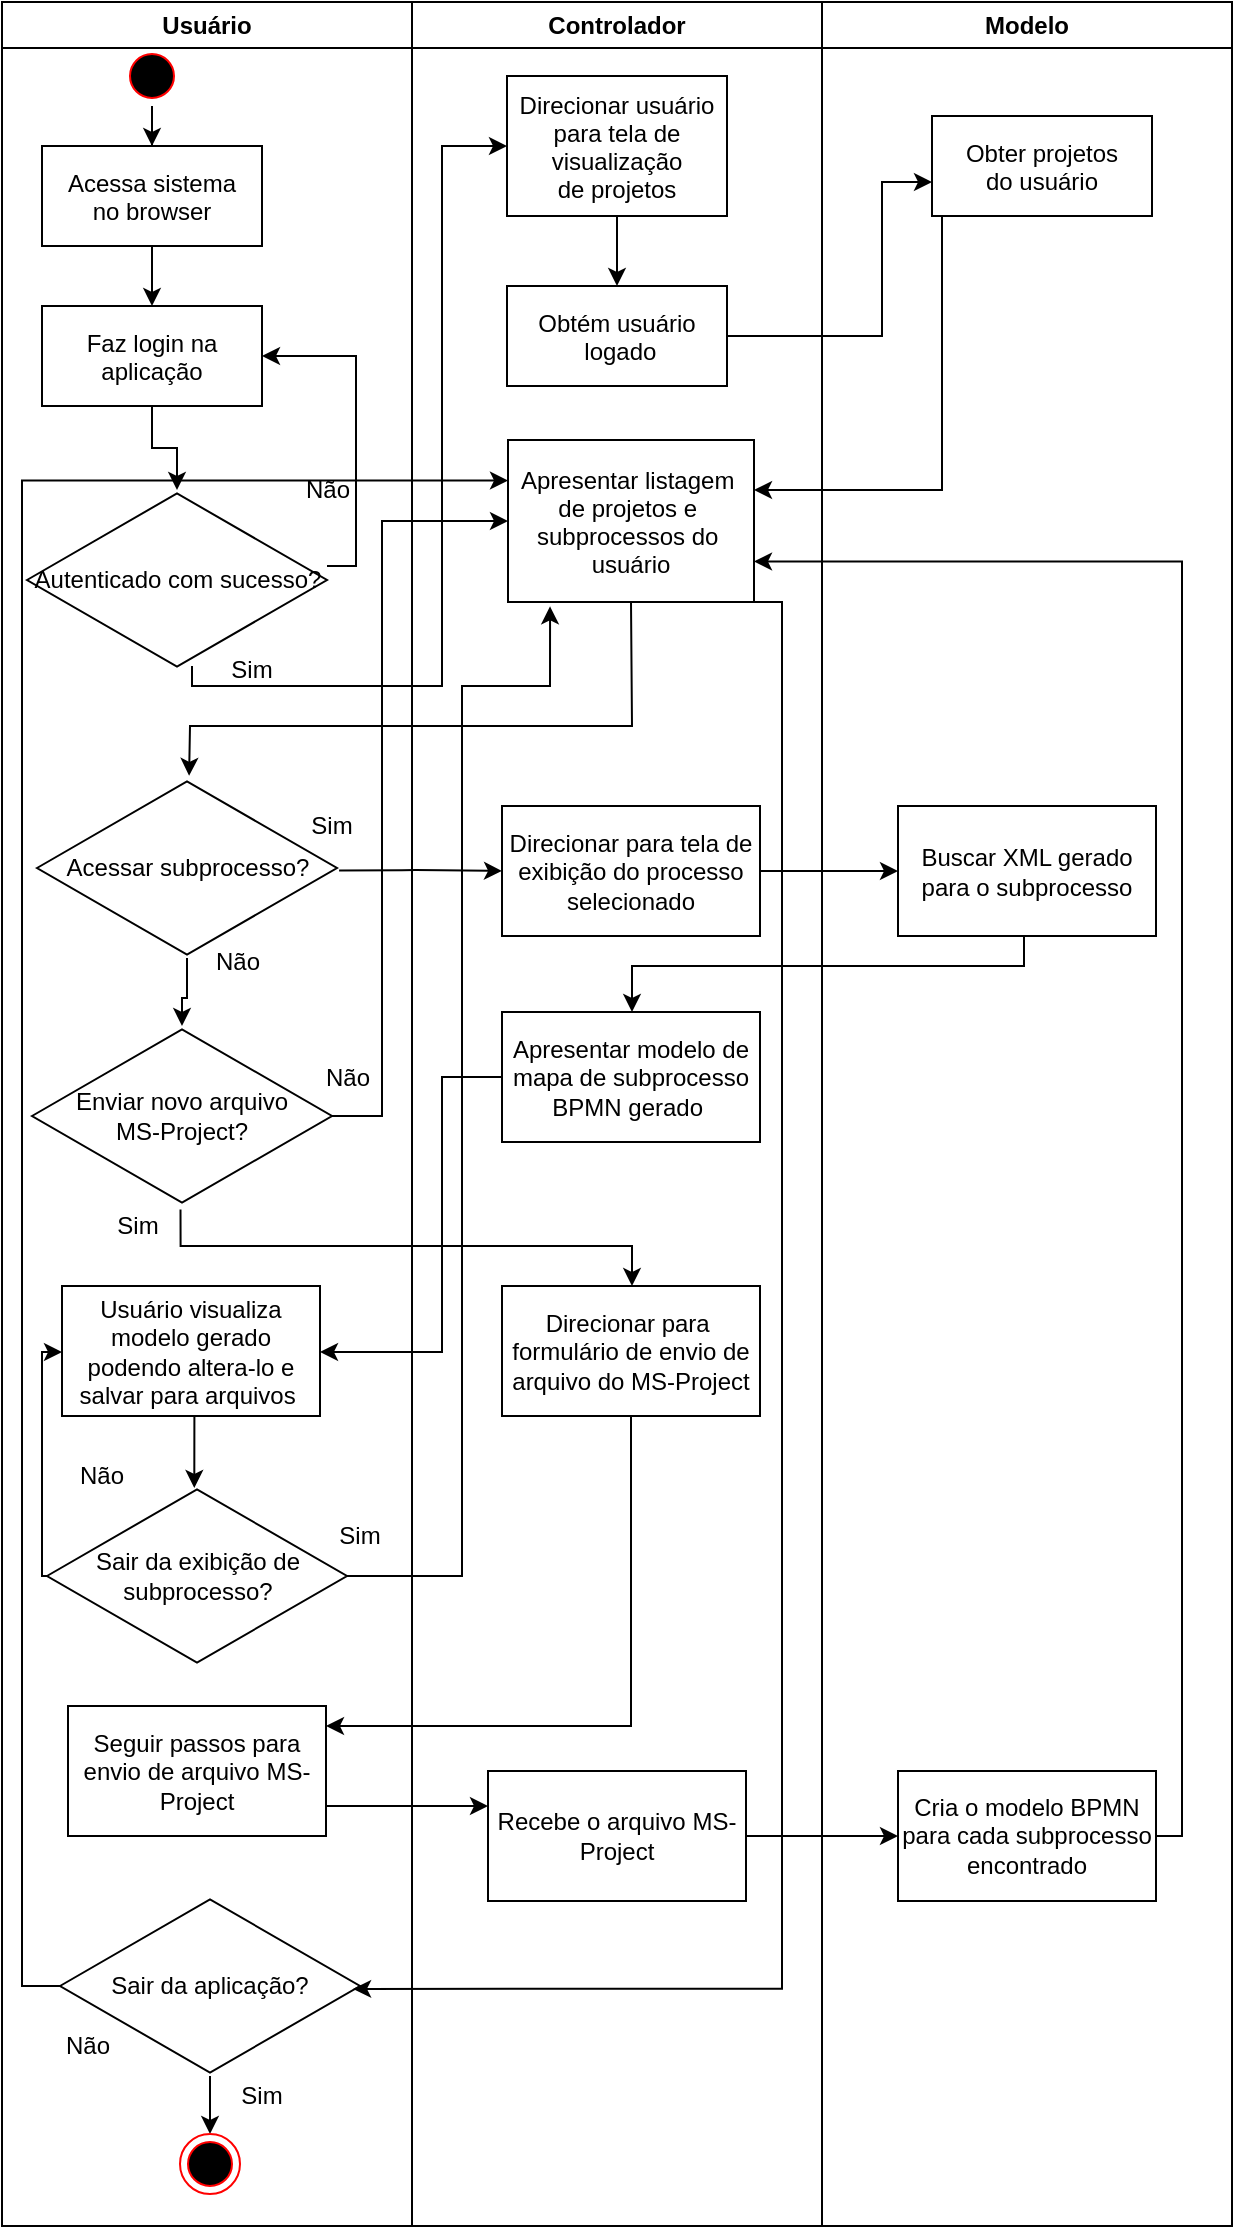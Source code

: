 <mxfile version="10.8.0" type="google"><diagram name="Page-1" id="e7e014a7-5840-1c2e-5031-d8a46d1fe8dd"><mxGraphModel dx="697" dy="428" grid="1" gridSize="10" guides="1" tooltips="1" connect="1" arrows="1" fold="1" page="1" pageScale="1" pageWidth="1169" pageHeight="826" background="#ffffff" math="0" shadow="0"><root><mxCell id="0"/><mxCell id="1" parent="0"/><mxCell id="2" value="Usuário" style="swimlane;whiteSpace=wrap" parent="1" vertex="1"><mxGeometry x="240" y="128" width="205" height="1112" as="geometry"/></mxCell><mxCell id="a6msA7lQ1YZcOyleT6-u-70" value="" style="edgeStyle=orthogonalEdgeStyle;rounded=0;orthogonalLoop=1;jettySize=auto;html=1;fontFamily=Courier New;" parent="2" source="5" target="7" edge="1"><mxGeometry relative="1" as="geometry"/></mxCell><mxCell id="5" value="" style="ellipse;shape=startState;fillColor=#000000;strokeColor=#ff0000;" parent="2" vertex="1"><mxGeometry x="60" y="22" width="30" height="30" as="geometry"/></mxCell><mxCell id="a6msA7lQ1YZcOyleT6-u-71" value="" style="edgeStyle=orthogonalEdgeStyle;rounded=0;orthogonalLoop=1;jettySize=auto;html=1;fontFamily=Courier New;" parent="2" source="7" target="a6msA7lQ1YZcOyleT6-u-65" edge="1"><mxGeometry relative="1" as="geometry"/></mxCell><mxCell id="7" value="Acessa sistema &#10;no browser" style="" parent="2" vertex="1"><mxGeometry x="20" y="72" width="110" height="50" as="geometry"/></mxCell><mxCell id="a6msA7lQ1YZcOyleT6-u-73" value="" style="edgeStyle=orthogonalEdgeStyle;rounded=0;orthogonalLoop=1;jettySize=auto;html=1;fontFamily=Courier New;" parent="2" source="a6msA7lQ1YZcOyleT6-u-65" target="a6msA7lQ1YZcOyleT6-u-72" edge="1"><mxGeometry relative="1" as="geometry"/></mxCell><mxCell id="a6msA7lQ1YZcOyleT6-u-65" value="Faz login na &#10;aplicação" style="" parent="2" vertex="1"><mxGeometry x="20" y="152" width="110" height="50" as="geometry"/></mxCell><mxCell id="AlZIelzajuuVD9yWBd3c-8" value="" style="edgeStyle=orthogonalEdgeStyle;rounded=0;orthogonalLoop=1;jettySize=auto;html=1;fontFamily=Helvetica;entryX=1;entryY=0.5;entryDx=0;entryDy=0;" parent="2" source="a6msA7lQ1YZcOyleT6-u-72" target="a6msA7lQ1YZcOyleT6-u-65" edge="1"><mxGeometry relative="1" as="geometry"><mxPoint x="165.5" y="174" as="targetPoint"/><Array as="points"><mxPoint x="177" y="282"/><mxPoint x="177" y="177"/></Array></mxGeometry></mxCell><mxCell id="a6msA7lQ1YZcOyleT6-u-72" value="Autenticado com sucesso?" style="html=1;whiteSpace=wrap;aspect=fixed;shape=isoRectangle;fontFamily=Helvetica;" parent="2" vertex="1"><mxGeometry x="12.5" y="244" width="150" height="90" as="geometry"/></mxCell><mxCell id="AlZIelzajuuVD9yWBd3c-9" value="Não" style="text;html=1;strokeColor=none;fillColor=none;align=center;verticalAlign=middle;whiteSpace=wrap;rounded=0;fontFamily=Helvetica;" parent="2" vertex="1"><mxGeometry x="142.5" y="234" width="40" height="20" as="geometry"/></mxCell><mxCell id="AlZIelzajuuVD9yWBd3c-11" value="Sim" style="text;html=1;strokeColor=none;fillColor=none;align=center;verticalAlign=middle;whiteSpace=wrap;rounded=0;fontFamily=Helvetica;" parent="2" vertex="1"><mxGeometry x="105" y="324" width="40" height="20" as="geometry"/></mxCell><mxCell id="jBak5GIJLe8BHwMxe45v-19" value="" style="edgeStyle=orthogonalEdgeStyle;rounded=0;orthogonalLoop=1;jettySize=auto;html=1;" edge="1" parent="2" source="AlZIelzajuuVD9yWBd3c-22" target="jBak5GIJLe8BHwMxe45v-18"><mxGeometry relative="1" as="geometry"/></mxCell><mxCell id="AlZIelzajuuVD9yWBd3c-22" value="Acessar subprocesso?" style="html=1;whiteSpace=wrap;aspect=fixed;shape=isoRectangle;fontFamily=Helvetica;" parent="2" vertex="1"><mxGeometry x="17.5" y="388" width="150" height="90" as="geometry"/></mxCell><mxCell id="jBak5GIJLe8BHwMxe45v-18" value="Enviar novo arquivo&lt;br&gt;MS-Project?" style="html=1;whiteSpace=wrap;aspect=fixed;shape=isoRectangle;fontFamily=Helvetica;" vertex="1" parent="2"><mxGeometry x="15" y="512" width="150" height="90" as="geometry"/></mxCell><mxCell id="jBak5GIJLe8BHwMxe45v-8" value="Sim&lt;br&gt;" style="text;html=1;strokeColor=none;fillColor=none;align=center;verticalAlign=middle;whiteSpace=wrap;rounded=0;" vertex="1" parent="2"><mxGeometry x="145" y="402" width="40" height="20" as="geometry"/></mxCell><mxCell id="jBak5GIJLe8BHwMxe45v-7" value="Não" style="text;html=1;strokeColor=none;fillColor=none;align=center;verticalAlign=middle;whiteSpace=wrap;rounded=0;" vertex="1" parent="2"><mxGeometry x="97.5" y="470" width="40" height="20" as="geometry"/></mxCell><mxCell id="jBak5GIJLe8BHwMxe45v-20" value="Sim" style="text;html=1;strokeColor=none;fillColor=none;align=center;verticalAlign=middle;whiteSpace=wrap;rounded=0;" vertex="1" parent="2"><mxGeometry x="47.5" y="602" width="40" height="20" as="geometry"/></mxCell><mxCell id="jBak5GIJLe8BHwMxe45v-35" style="edgeStyle=orthogonalEdgeStyle;rounded=0;orthogonalLoop=1;jettySize=auto;html=1;exitX=0.5;exitY=1;exitDx=0;exitDy=0;entryX=0.491;entryY=0.011;entryDx=0;entryDy=0;entryPerimeter=0;" edge="1" parent="2" source="jBak5GIJLe8BHwMxe45v-23" target="jBak5GIJLe8BHwMxe45v-34"><mxGeometry relative="1" as="geometry"/></mxCell><mxCell id="jBak5GIJLe8BHwMxe45v-23" value="Usuário visualiza modelo gerado podendo altera-lo e salvar para arquivos&amp;nbsp;" style="rounded=0;whiteSpace=wrap;html=1;" vertex="1" parent="2"><mxGeometry x="30" y="642" width="129" height="65" as="geometry"/></mxCell><mxCell id="jBak5GIJLe8BHwMxe45v-44" value="" style="edgeStyle=orthogonalEdgeStyle;rounded=0;orthogonalLoop=1;jettySize=auto;html=1;" edge="1" parent="2" source="jBak5GIJLe8BHwMxe45v-34" target="jBak5GIJLe8BHwMxe45v-23"><mxGeometry relative="1" as="geometry"><Array as="points"><mxPoint x="20" y="787"/><mxPoint x="20" y="675"/></Array></mxGeometry></mxCell><mxCell id="jBak5GIJLe8BHwMxe45v-34" value="Sair da exibição de subprocesso?" style="html=1;whiteSpace=wrap;aspect=fixed;shape=isoRectangle;fontFamily=Helvetica;" vertex="1" parent="2"><mxGeometry x="22.5" y="742" width="150" height="90" as="geometry"/></mxCell><mxCell id="jBak5GIJLe8BHwMxe45v-40" value="Não" style="text;html=1;strokeColor=none;fillColor=none;align=center;verticalAlign=middle;whiteSpace=wrap;rounded=0;" vertex="1" parent="2"><mxGeometry x="30" y="727" width="40" height="20" as="geometry"/></mxCell><mxCell id="jBak5GIJLe8BHwMxe45v-45" value="Sim" style="text;html=1;strokeColor=none;fillColor=none;align=center;verticalAlign=middle;whiteSpace=wrap;rounded=0;" vertex="1" parent="2"><mxGeometry x="159" y="757" width="40" height="20" as="geometry"/></mxCell><mxCell id="jBak5GIJLe8BHwMxe45v-49" value="Seguir passos para envio de arquivo MS-Project" style="rounded=0;whiteSpace=wrap;html=1;" vertex="1" parent="2"><mxGeometry x="33" y="852" width="129" height="65" as="geometry"/></mxCell><mxCell id="jBak5GIJLe8BHwMxe45v-58" value="Não" style="text;html=1;strokeColor=none;fillColor=none;align=center;verticalAlign=middle;whiteSpace=wrap;rounded=0;" vertex="1" parent="2"><mxGeometry x="152.5" y="527.5" width="40" height="20" as="geometry"/></mxCell><mxCell id="jBak5GIJLe8BHwMxe45v-63" value="" style="edgeStyle=orthogonalEdgeStyle;rounded=0;orthogonalLoop=1;jettySize=auto;html=1;strokeColor=#000000;fontColor=#000000;entryX=0.5;entryY=0;entryDx=0;entryDy=0;" edge="1" parent="2" source="jBak5GIJLe8BHwMxe45v-59" target="jBak5GIJLe8BHwMxe45v-61"><mxGeometry relative="1" as="geometry"><mxPoint x="106.5" y="1117" as="targetPoint"/><Array as="points"><mxPoint x="103.5" y="1057"/></Array></mxGeometry></mxCell><mxCell id="jBak5GIJLe8BHwMxe45v-59" value="Sair da aplicação?" style="html=1;whiteSpace=wrap;aspect=fixed;shape=isoRectangle;fontFamily=Helvetica;" vertex="1" parent="2"><mxGeometry x="29" y="947" width="150" height="90" as="geometry"/></mxCell><mxCell id="jBak5GIJLe8BHwMxe45v-60" value="Sim" style="text;html=1;strokeColor=none;fillColor=none;align=center;verticalAlign=middle;whiteSpace=wrap;rounded=0;" vertex="1" parent="2"><mxGeometry x="110" y="1037" width="40" height="20" as="geometry"/></mxCell><mxCell id="jBak5GIJLe8BHwMxe45v-61" value="" style="ellipse;html=1;shape=endState;fillColor=#000000;strokeColor=#ff0000;fontColor=#000000;" vertex="1" parent="2"><mxGeometry x="89" y="1066" width="30" height="30" as="geometry"/></mxCell><mxCell id="jBak5GIJLe8BHwMxe45v-64" value="Não" style="text;html=1;strokeColor=none;fillColor=none;align=center;verticalAlign=middle;whiteSpace=wrap;rounded=0;" vertex="1" parent="2"><mxGeometry x="22.5" y="1012" width="40" height="20" as="geometry"/></mxCell><mxCell id="3" value="Controlador" style="swimlane;whiteSpace=wrap" parent="1" vertex="1"><mxGeometry x="445" y="128" width="205" height="1112" as="geometry"/></mxCell><mxCell id="a6msA7lQ1YZcOyleT6-u-44" value="&#10;Obtém usuário&#10; logado&#10;" style="" parent="3" vertex="1"><mxGeometry x="47.5" y="142" width="110" height="50" as="geometry"/></mxCell><mxCell id="AlZIelzajuuVD9yWBd3c-19" value="" style="edgeStyle=orthogonalEdgeStyle;rounded=0;orthogonalLoop=1;jettySize=auto;html=1;fontFamily=Helvetica;" parent="3" source="AlZIelzajuuVD9yWBd3c-18" target="a6msA7lQ1YZcOyleT6-u-44" edge="1"><mxGeometry relative="1" as="geometry"/></mxCell><mxCell id="AlZIelzajuuVD9yWBd3c-18" value="&#10;Direcionar usuário&#10;para tela de &#10;visualização&#10;de projetos&#10;" style="" parent="3" vertex="1"><mxGeometry x="47.5" y="37" width="110" height="70" as="geometry"/></mxCell><mxCell id="AlZIelzajuuVD9yWBd3c-20" value="&#10;Apresentar listagem &#10;de projetos e &#10;subprocessos do &#10;usuário&#10;" style="" parent="3" vertex="1"><mxGeometry x="48" y="219" width="123" height="81" as="geometry"/></mxCell><mxCell id="jBak5GIJLe8BHwMxe45v-10" value="Direcionar para tela de exibição do processo selecionado" style="rounded=0;whiteSpace=wrap;html=1;" vertex="1" parent="3"><mxGeometry x="45" y="402" width="129" height="65" as="geometry"/></mxCell><mxCell id="jBak5GIJLe8BHwMxe45v-21" value="Apresentar modelo de mapa de subprocesso BPMN gerado&amp;nbsp;" style="rounded=0;whiteSpace=wrap;html=1;" vertex="1" parent="3"><mxGeometry x="45" y="505" width="129" height="65" as="geometry"/></mxCell><mxCell id="jBak5GIJLe8BHwMxe45v-47" value="Direcionar para&amp;nbsp; formulário de envio de arquivo do MS-Project" style="rounded=0;whiteSpace=wrap;html=1;" vertex="1" parent="3"><mxGeometry x="45" y="642" width="129" height="65" as="geometry"/></mxCell><mxCell id="jBak5GIJLe8BHwMxe45v-51" value="Recebe o arquivo MS-Project" style="rounded=0;whiteSpace=wrap;html=1;" vertex="1" parent="3"><mxGeometry x="38" y="884.5" width="129" height="65" as="geometry"/></mxCell><mxCell id="4" value="Modelo" style="swimlane;whiteSpace=wrap;" parent="1" vertex="1"><mxGeometry x="650" y="128" width="205" height="1112" as="geometry"/></mxCell><mxCell id="a6msA7lQ1YZcOyleT6-u-52" value="&#10;Obter projetos &#10;do usuário&#10;" style="" parent="4" vertex="1"><mxGeometry x="55" y="57" width="110" height="50" as="geometry"/></mxCell><mxCell id="jBak5GIJLe8BHwMxe45v-16" value="Buscar XML gerado para o subprocesso" style="rounded=0;whiteSpace=wrap;html=1;" vertex="1" parent="4"><mxGeometry x="38" y="402" width="129" height="65" as="geometry"/></mxCell><mxCell id="jBak5GIJLe8BHwMxe45v-54" value="Cria o modelo BPMN para cada subprocesso encontrado" style="rounded=0;whiteSpace=wrap;html=1;" vertex="1" parent="4"><mxGeometry x="38" y="884.5" width="129" height="65" as="geometry"/></mxCell><mxCell id="a6msA7lQ1YZcOyleT6-u-53" value="" style="edgeStyle=orthogonalEdgeStyle;rounded=0;orthogonalLoop=1;jettySize=auto;html=1;fontFamily=Courier New;" parent="1" source="a6msA7lQ1YZcOyleT6-u-44" target="a6msA7lQ1YZcOyleT6-u-52" edge="1"><mxGeometry relative="1" as="geometry"><Array as="points"><mxPoint x="680" y="295"/><mxPoint x="680" y="218"/></Array></mxGeometry></mxCell><mxCell id="AlZIelzajuuVD9yWBd3c-17" value="" style="edgeStyle=orthogonalEdgeStyle;rounded=0;orthogonalLoop=1;jettySize=auto;html=1;fontFamily=Helvetica;entryX=0;entryY=0.5;entryDx=0;entryDy=0;" parent="1" target="AlZIelzajuuVD9yWBd3c-18" edge="1"><mxGeometry relative="1" as="geometry"><mxPoint x="335" y="497" as="targetPoint"/><Array as="points"><mxPoint x="335" y="470"/><mxPoint x="460" y="470"/><mxPoint x="460" y="200"/></Array><mxPoint x="335" y="460" as="sourcePoint"/></mxGeometry></mxCell><mxCell id="AlZIelzajuuVD9yWBd3c-21" value="" style="edgeStyle=orthogonalEdgeStyle;rounded=0;orthogonalLoop=1;jettySize=auto;html=1;fontFamily=Helvetica;fontColor=#000000;" parent="1" source="a6msA7lQ1YZcOyleT6-u-52" target="AlZIelzajuuVD9yWBd3c-20" edge="1"><mxGeometry relative="1" as="geometry"><Array as="points"><mxPoint x="710" y="372"/></Array></mxGeometry></mxCell><mxCell id="AlZIelzajuuVD9yWBd3c-23" style="edgeStyle=none;rounded=0;orthogonalLoop=1;jettySize=auto;html=1;exitX=0.5;exitY=1;exitDx=0;exitDy=0;fontFamily=Helvetica;entryX=0.507;entryY=-0.012;entryDx=0;entryDy=0;entryPerimeter=0;" parent="1" source="AlZIelzajuuVD9yWBd3c-20" target="AlZIelzajuuVD9yWBd3c-22" edge="1"><mxGeometry relative="1" as="geometry"><Array as="points"><mxPoint x="555" y="490"/><mxPoint x="460" y="490"/><mxPoint x="334" y="490"/></Array></mxGeometry></mxCell><mxCell id="jBak5GIJLe8BHwMxe45v-14" value="" style="endArrow=classic;html=1;entryX=0;entryY=0.5;entryDx=0;entryDy=0;exitX=1.007;exitY=0.514;exitDx=0;exitDy=0;exitPerimeter=0;" edge="1" parent="1" source="AlZIelzajuuVD9yWBd3c-22" target="jBak5GIJLe8BHwMxe45v-10"><mxGeometry width="50" height="50" relative="1" as="geometry"><mxPoint x="370" y="810" as="sourcePoint"/><mxPoint x="310" y="830" as="targetPoint"/><Array as="points"><mxPoint x="450" y="562"/></Array></mxGeometry></mxCell><mxCell id="jBak5GIJLe8BHwMxe45v-17" value="" style="edgeStyle=orthogonalEdgeStyle;rounded=0;orthogonalLoop=1;jettySize=auto;html=1;" edge="1" parent="1" source="jBak5GIJLe8BHwMxe45v-10" target="jBak5GIJLe8BHwMxe45v-16"><mxGeometry relative="1" as="geometry"/></mxCell><mxCell id="jBak5GIJLe8BHwMxe45v-22" value="" style="edgeStyle=orthogonalEdgeStyle;rounded=0;orthogonalLoop=1;jettySize=auto;html=1;" edge="1" parent="1" source="jBak5GIJLe8BHwMxe45v-16" target="jBak5GIJLe8BHwMxe45v-21"><mxGeometry relative="1" as="geometry"><Array as="points"><mxPoint x="751" y="610"/><mxPoint x="555" y="610"/></Array></mxGeometry></mxCell><mxCell id="jBak5GIJLe8BHwMxe45v-24" value="" style="edgeStyle=orthogonalEdgeStyle;rounded=0;orthogonalLoop=1;jettySize=auto;html=1;" edge="1" parent="1" source="jBak5GIJLe8BHwMxe45v-21" target="jBak5GIJLe8BHwMxe45v-23"><mxGeometry relative="1" as="geometry"><Array as="points"><mxPoint x="460" y="666"/><mxPoint x="460" y="803"/></Array></mxGeometry></mxCell><mxCell id="jBak5GIJLe8BHwMxe45v-42" value="" style="edgeStyle=orthogonalEdgeStyle;rounded=0;orthogonalLoop=1;jettySize=auto;html=1;entryX=0;entryY=0.5;entryDx=0;entryDy=0;" edge="1" parent="1" source="jBak5GIJLe8BHwMxe45v-18" target="AlZIelzajuuVD9yWBd3c-20"><mxGeometry relative="1" as="geometry"><Array as="points"><mxPoint x="430" y="685"/><mxPoint x="430" y="388"/></Array></mxGeometry></mxCell><mxCell id="jBak5GIJLe8BHwMxe45v-46" value="" style="edgeStyle=orthogonalEdgeStyle;rounded=0;orthogonalLoop=1;jettySize=auto;html=1;entryX=0.171;entryY=1.027;entryDx=0;entryDy=0;entryPerimeter=0;" edge="1" parent="1" source="jBak5GIJLe8BHwMxe45v-34" target="AlZIelzajuuVD9yWBd3c-20"><mxGeometry relative="1" as="geometry"><Array as="points"><mxPoint x="470" y="915"/><mxPoint x="470" y="470"/><mxPoint x="514" y="470"/></Array></mxGeometry></mxCell><mxCell id="jBak5GIJLe8BHwMxe45v-48" value="" style="edgeStyle=orthogonalEdgeStyle;rounded=0;orthogonalLoop=1;jettySize=auto;html=1;exitX=0.495;exitY=1.02;exitDx=0;exitDy=0;exitPerimeter=0;" edge="1" parent="1" source="jBak5GIJLe8BHwMxe45v-18" target="jBak5GIJLe8BHwMxe45v-47"><mxGeometry relative="1" as="geometry"><Array as="points"><mxPoint x="329" y="750"/><mxPoint x="555" y="750"/></Array></mxGeometry></mxCell><mxCell id="jBak5GIJLe8BHwMxe45v-50" value="" style="edgeStyle=orthogonalEdgeStyle;rounded=0;orthogonalLoop=1;jettySize=auto;html=1;strokeColor=#000000;fontColor=#000000;" edge="1" parent="1" source="jBak5GIJLe8BHwMxe45v-47" target="jBak5GIJLe8BHwMxe45v-49"><mxGeometry relative="1" as="geometry"><Array as="points"><mxPoint x="555" y="990"/></Array></mxGeometry></mxCell><mxCell id="jBak5GIJLe8BHwMxe45v-52" value="" style="edgeStyle=orthogonalEdgeStyle;rounded=0;orthogonalLoop=1;jettySize=auto;html=1;strokeColor=#000000;fontColor=#000000;" edge="1" parent="1" source="jBak5GIJLe8BHwMxe45v-49" target="jBak5GIJLe8BHwMxe45v-51"><mxGeometry relative="1" as="geometry"><Array as="points"><mxPoint x="430" y="1030"/><mxPoint x="430" y="1030"/></Array></mxGeometry></mxCell><mxCell id="jBak5GIJLe8BHwMxe45v-53" value="" style="edgeStyle=orthogonalEdgeStyle;rounded=0;orthogonalLoop=1;jettySize=auto;html=1;strokeColor=#000000;fontColor=#000000;entryX=0;entryY=0.5;entryDx=0;entryDy=0;" edge="1" parent="1" source="jBak5GIJLe8BHwMxe45v-51" target="jBak5GIJLe8BHwMxe45v-54"><mxGeometry relative="1" as="geometry"/></mxCell><mxCell id="jBak5GIJLe8BHwMxe45v-56" value="" style="edgeStyle=orthogonalEdgeStyle;rounded=0;orthogonalLoop=1;jettySize=auto;html=1;strokeColor=#000000;fontColor=#000000;entryX=1;entryY=0.75;entryDx=0;entryDy=0;" edge="1" parent="1" source="jBak5GIJLe8BHwMxe45v-54" target="AlZIelzajuuVD9yWBd3c-20"><mxGeometry relative="1" as="geometry"><mxPoint x="753" y="680" as="targetPoint"/><Array as="points"><mxPoint x="830" y="1045"/><mxPoint x="830" y="408"/></Array></mxGeometry></mxCell><mxCell id="jBak5GIJLe8BHwMxe45v-66" style="edgeStyle=orthogonalEdgeStyle;rounded=0;orthogonalLoop=1;jettySize=auto;html=1;exitX=0.75;exitY=1;exitDx=0;exitDy=0;entryX=0.977;entryY=0.516;entryDx=0;entryDy=0;entryPerimeter=0;strokeColor=#000000;fontColor=#000000;" edge="1" parent="1" source="AlZIelzajuuVD9yWBd3c-20" target="jBak5GIJLe8BHwMxe45v-59"><mxGeometry relative="1" as="geometry"><Array as="points"><mxPoint x="630" y="428"/><mxPoint x="630" y="1121"/></Array></mxGeometry></mxCell><mxCell id="jBak5GIJLe8BHwMxe45v-68" value="" style="edgeStyle=orthogonalEdgeStyle;rounded=0;orthogonalLoop=1;jettySize=auto;html=1;strokeColor=#000000;fontColor=#000000;entryX=0;entryY=0.25;entryDx=0;entryDy=0;" edge="1" parent="1" source="jBak5GIJLe8BHwMxe45v-59" target="AlZIelzajuuVD9yWBd3c-20"><mxGeometry relative="1" as="geometry"><mxPoint x="189" y="1120" as="targetPoint"/><Array as="points"><mxPoint x="250" y="1120"/><mxPoint x="250" y="367"/></Array></mxGeometry></mxCell></root></mxGraphModel></diagram></mxfile>